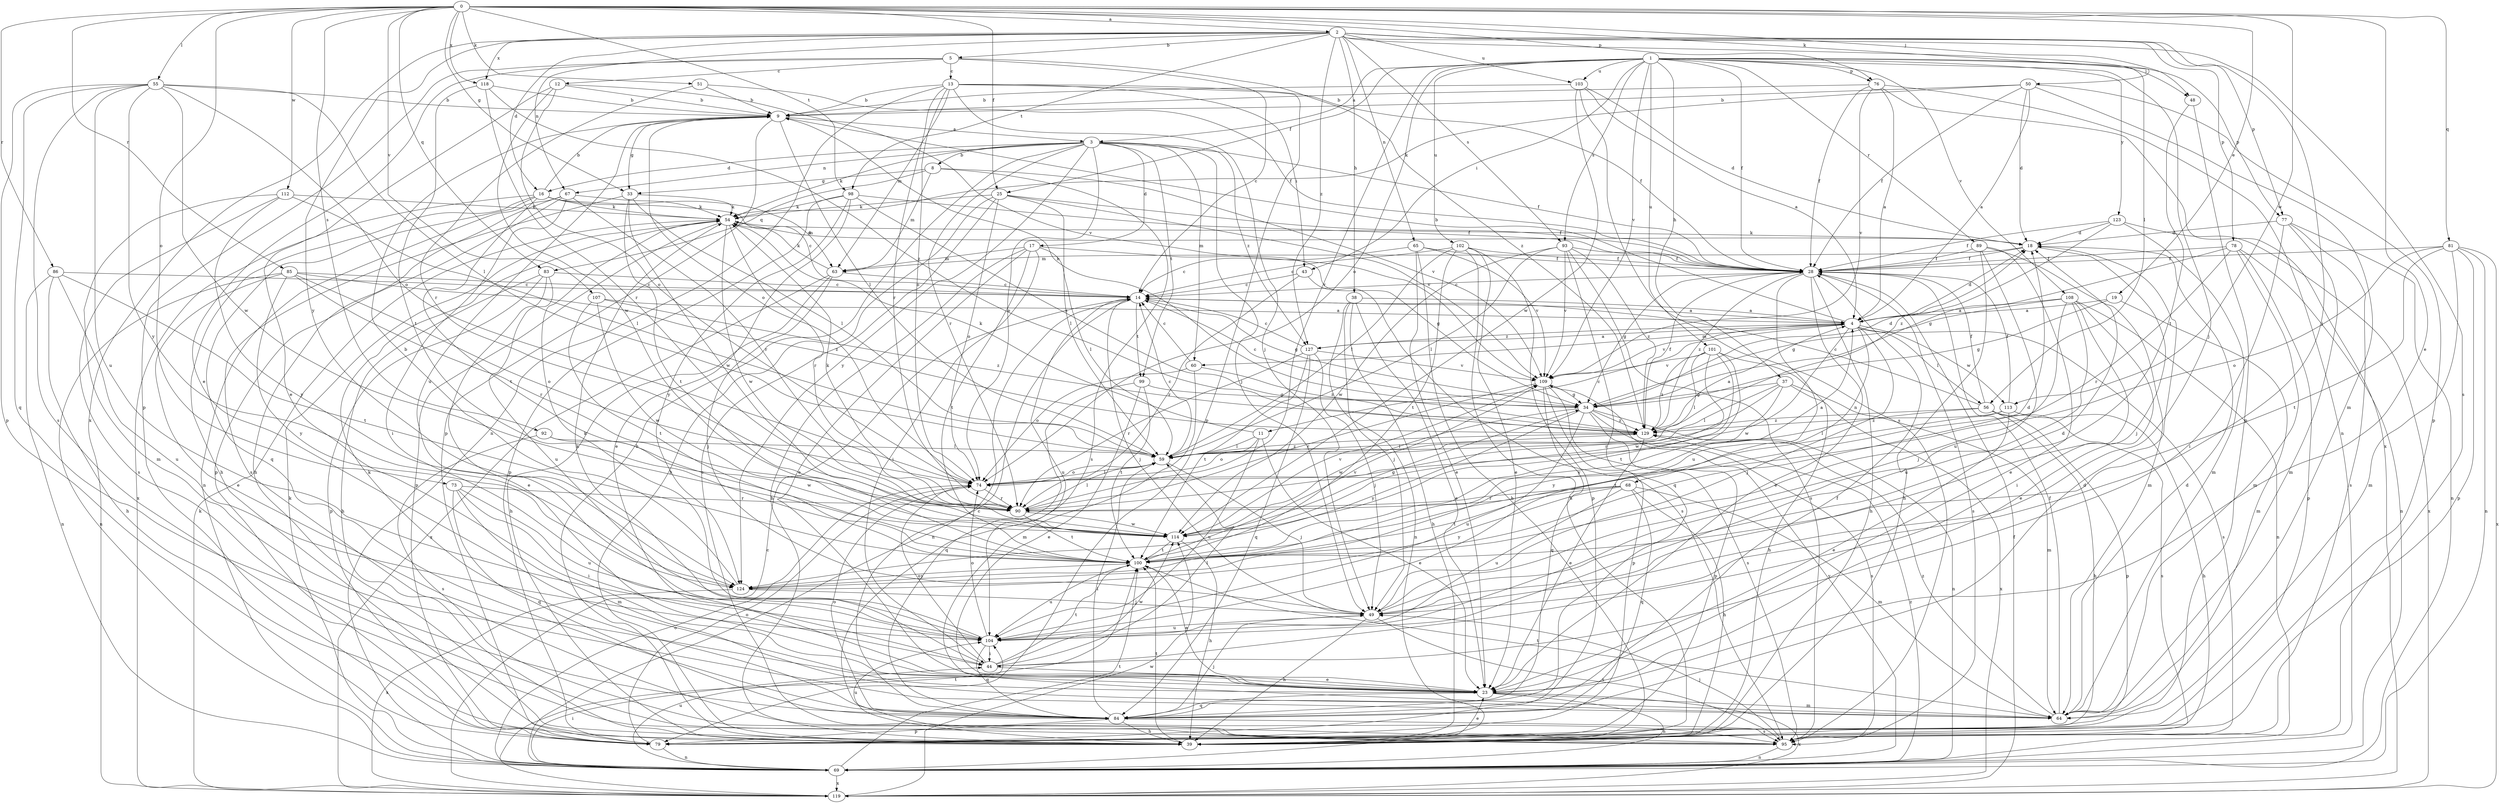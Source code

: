 strict digraph  {
0;
1;
2;
3;
4;
5;
8;
9;
11;
12;
13;
14;
16;
17;
18;
19;
23;
25;
28;
33;
34;
37;
38;
39;
43;
44;
48;
49;
50;
51;
54;
55;
56;
59;
60;
63;
64;
65;
67;
68;
69;
73;
74;
76;
77;
78;
79;
81;
83;
84;
85;
86;
89;
90;
92;
93;
95;
98;
99;
100;
101;
102;
103;
104;
107;
108;
109;
112;
113;
114;
118;
119;
123;
124;
127;
129;
0 -> 2  [label=a];
0 -> 19  [label=e];
0 -> 23  [label=e];
0 -> 25  [label=f];
0 -> 33  [label=g];
0 -> 48  [label=j];
0 -> 50  [label=k];
0 -> 51  [label=k];
0 -> 55  [label=l];
0 -> 73  [label=o];
0 -> 76  [label=p];
0 -> 81  [label=q];
0 -> 83  [label=q];
0 -> 85  [label=r];
0 -> 86  [label=r];
0 -> 92  [label=s];
0 -> 98  [label=t];
0 -> 107  [label=v];
0 -> 112  [label=w];
0 -> 113  [label=w];
0 -> 118  [label=x];
1 -> 3  [label=a];
1 -> 25  [label=f];
1 -> 28  [label=f];
1 -> 37  [label=h];
1 -> 43  [label=i];
1 -> 48  [label=j];
1 -> 49  [label=j];
1 -> 74  [label=o];
1 -> 76  [label=p];
1 -> 77  [label=p];
1 -> 89  [label=r];
1 -> 90  [label=r];
1 -> 93  [label=s];
1 -> 101  [label=u];
1 -> 102  [label=u];
1 -> 103  [label=u];
1 -> 108  [label=v];
1 -> 109  [label=v];
1 -> 123  [label=y];
2 -> 5  [label=b];
2 -> 16  [label=d];
2 -> 38  [label=h];
2 -> 49  [label=j];
2 -> 56  [label=l];
2 -> 65  [label=n];
2 -> 67  [label=n];
2 -> 77  [label=p];
2 -> 78  [label=p];
2 -> 93  [label=s];
2 -> 95  [label=s];
2 -> 98  [label=t];
2 -> 103  [label=u];
2 -> 118  [label=x];
2 -> 119  [label=x];
2 -> 124  [label=y];
2 -> 127  [label=z];
3 -> 8  [label=b];
3 -> 16  [label=d];
3 -> 17  [label=d];
3 -> 28  [label=f];
3 -> 39  [label=h];
3 -> 49  [label=j];
3 -> 54  [label=k];
3 -> 60  [label=m];
3 -> 67  [label=n];
3 -> 74  [label=o];
3 -> 90  [label=r];
3 -> 99  [label=t];
3 -> 124  [label=y];
3 -> 127  [label=z];
4 -> 9  [label=b];
4 -> 11  [label=c];
4 -> 18  [label=d];
4 -> 49  [label=j];
4 -> 56  [label=l];
4 -> 60  [label=m];
4 -> 68  [label=n];
4 -> 95  [label=s];
4 -> 109  [label=v];
4 -> 113  [label=w];
4 -> 114  [label=w];
4 -> 127  [label=z];
5 -> 12  [label=c];
5 -> 13  [label=c];
5 -> 14  [label=c];
5 -> 23  [label=e];
5 -> 79  [label=p];
5 -> 129  [label=z];
8 -> 33  [label=g];
8 -> 63  [label=m];
8 -> 83  [label=q];
8 -> 95  [label=s];
8 -> 109  [label=v];
9 -> 3  [label=a];
9 -> 33  [label=g];
9 -> 59  [label=l];
9 -> 74  [label=o];
9 -> 79  [label=p];
9 -> 104  [label=u];
11 -> 23  [label=e];
11 -> 54  [label=k];
11 -> 59  [label=l];
11 -> 74  [label=o];
11 -> 104  [label=u];
12 -> 9  [label=b];
12 -> 23  [label=e];
12 -> 74  [label=o];
12 -> 109  [label=v];
12 -> 114  [label=w];
13 -> 9  [label=b];
13 -> 28  [label=f];
13 -> 43  [label=i];
13 -> 49  [label=j];
13 -> 63  [label=m];
13 -> 69  [label=n];
13 -> 74  [label=o];
13 -> 79  [label=p];
13 -> 90  [label=r];
14 -> 4  [label=a];
14 -> 34  [label=g];
14 -> 49  [label=j];
14 -> 69  [label=n];
14 -> 99  [label=t];
14 -> 104  [label=u];
16 -> 9  [label=b];
16 -> 14  [label=c];
16 -> 39  [label=h];
16 -> 54  [label=k];
16 -> 63  [label=m];
16 -> 84  [label=q];
16 -> 100  [label=t];
16 -> 119  [label=x];
17 -> 23  [label=e];
17 -> 34  [label=g];
17 -> 39  [label=h];
17 -> 44  [label=i];
17 -> 59  [label=l];
17 -> 63  [label=m];
17 -> 100  [label=t];
18 -> 28  [label=f];
18 -> 49  [label=j];
18 -> 54  [label=k];
18 -> 63  [label=m];
19 -> 4  [label=a];
19 -> 34  [label=g];
19 -> 64  [label=m];
23 -> 64  [label=m];
23 -> 69  [label=n];
23 -> 84  [label=q];
23 -> 119  [label=x];
25 -> 28  [label=f];
25 -> 39  [label=h];
25 -> 54  [label=k];
25 -> 59  [label=l];
25 -> 74  [label=o];
25 -> 95  [label=s];
25 -> 109  [label=v];
28 -> 14  [label=c];
28 -> 23  [label=e];
28 -> 34  [label=g];
28 -> 39  [label=h];
28 -> 95  [label=s];
28 -> 104  [label=u];
28 -> 129  [label=z];
33 -> 54  [label=k];
33 -> 59  [label=l];
33 -> 95  [label=s];
33 -> 100  [label=t];
33 -> 114  [label=w];
34 -> 9  [label=b];
34 -> 14  [label=c];
34 -> 18  [label=d];
34 -> 69  [label=n];
34 -> 79  [label=p];
34 -> 95  [label=s];
34 -> 104  [label=u];
34 -> 114  [label=w];
34 -> 124  [label=y];
34 -> 129  [label=z];
37 -> 34  [label=g];
37 -> 59  [label=l];
37 -> 64  [label=m];
37 -> 90  [label=r];
37 -> 119  [label=x];
37 -> 124  [label=y];
38 -> 4  [label=a];
38 -> 23  [label=e];
38 -> 39  [label=h];
38 -> 49  [label=j];
38 -> 69  [label=n];
39 -> 23  [label=e];
39 -> 100  [label=t];
39 -> 104  [label=u];
43 -> 14  [label=c];
43 -> 90  [label=r];
43 -> 95  [label=s];
44 -> 23  [label=e];
44 -> 54  [label=k];
44 -> 59  [label=l];
44 -> 74  [label=o];
44 -> 100  [label=t];
44 -> 114  [label=w];
48 -> 79  [label=p];
48 -> 100  [label=t];
49 -> 18  [label=d];
49 -> 39  [label=h];
49 -> 95  [label=s];
49 -> 104  [label=u];
50 -> 4  [label=a];
50 -> 9  [label=b];
50 -> 18  [label=d];
50 -> 28  [label=f];
50 -> 54  [label=k];
50 -> 64  [label=m];
50 -> 79  [label=p];
51 -> 9  [label=b];
51 -> 28  [label=f];
51 -> 90  [label=r];
54 -> 18  [label=d];
54 -> 79  [label=p];
54 -> 90  [label=r];
54 -> 114  [label=w];
55 -> 9  [label=b];
55 -> 59  [label=l];
55 -> 74  [label=o];
55 -> 79  [label=p];
55 -> 84  [label=q];
55 -> 95  [label=s];
55 -> 104  [label=u];
55 -> 114  [label=w];
55 -> 124  [label=y];
56 -> 14  [label=c];
56 -> 28  [label=f];
56 -> 39  [label=h];
56 -> 59  [label=l];
56 -> 79  [label=p];
56 -> 95  [label=s];
56 -> 129  [label=z];
59 -> 14  [label=c];
59 -> 49  [label=j];
59 -> 74  [label=o];
59 -> 129  [label=z];
60 -> 14  [label=c];
60 -> 64  [label=m];
60 -> 74  [label=o];
60 -> 129  [label=z];
63 -> 14  [label=c];
63 -> 39  [label=h];
63 -> 49  [label=j];
63 -> 54  [label=k];
63 -> 119  [label=x];
64 -> 18  [label=d];
64 -> 28  [label=f];
64 -> 100  [label=t];
64 -> 129  [label=z];
65 -> 14  [label=c];
65 -> 23  [label=e];
65 -> 28  [label=f];
65 -> 39  [label=h];
65 -> 109  [label=v];
67 -> 39  [label=h];
67 -> 44  [label=i];
67 -> 54  [label=k];
67 -> 69  [label=n];
67 -> 79  [label=p];
67 -> 90  [label=r];
68 -> 39  [label=h];
68 -> 64  [label=m];
68 -> 84  [label=q];
68 -> 90  [label=r];
68 -> 100  [label=t];
68 -> 104  [label=u];
68 -> 124  [label=y];
69 -> 44  [label=i];
69 -> 54  [label=k];
69 -> 74  [label=o];
69 -> 100  [label=t];
69 -> 104  [label=u];
69 -> 109  [label=v];
69 -> 119  [label=x];
69 -> 129  [label=z];
73 -> 44  [label=i];
73 -> 64  [label=m];
73 -> 84  [label=q];
73 -> 90  [label=r];
73 -> 104  [label=u];
74 -> 4  [label=a];
74 -> 59  [label=l];
74 -> 90  [label=r];
76 -> 4  [label=a];
76 -> 9  [label=b];
76 -> 28  [label=f];
76 -> 69  [label=n];
76 -> 109  [label=v];
76 -> 119  [label=x];
77 -> 18  [label=d];
77 -> 44  [label=i];
77 -> 64  [label=m];
77 -> 69  [label=n];
77 -> 95  [label=s];
78 -> 28  [label=f];
78 -> 34  [label=g];
78 -> 64  [label=m];
78 -> 69  [label=n];
78 -> 79  [label=p];
78 -> 90  [label=r];
79 -> 69  [label=n];
79 -> 74  [label=o];
81 -> 28  [label=f];
81 -> 64  [label=m];
81 -> 69  [label=n];
81 -> 74  [label=o];
81 -> 79  [label=p];
81 -> 100  [label=t];
81 -> 119  [label=x];
83 -> 14  [label=c];
83 -> 23  [label=e];
83 -> 39  [label=h];
83 -> 79  [label=p];
83 -> 104  [label=u];
84 -> 14  [label=c];
84 -> 18  [label=d];
84 -> 28  [label=f];
84 -> 39  [label=h];
84 -> 49  [label=j];
84 -> 54  [label=k];
84 -> 59  [label=l];
84 -> 74  [label=o];
84 -> 79  [label=p];
84 -> 95  [label=s];
85 -> 14  [label=c];
85 -> 23  [label=e];
85 -> 69  [label=n];
85 -> 74  [label=o];
85 -> 90  [label=r];
85 -> 124  [label=y];
85 -> 129  [label=z];
86 -> 14  [label=c];
86 -> 39  [label=h];
86 -> 69  [label=n];
86 -> 100  [label=t];
86 -> 104  [label=u];
89 -> 23  [label=e];
89 -> 28  [label=f];
89 -> 39  [label=h];
89 -> 64  [label=m];
89 -> 104  [label=u];
90 -> 54  [label=k];
90 -> 59  [label=l];
90 -> 100  [label=t];
90 -> 114  [label=w];
92 -> 59  [label=l];
92 -> 95  [label=s];
92 -> 114  [label=w];
93 -> 28  [label=f];
93 -> 59  [label=l];
93 -> 84  [label=q];
93 -> 95  [label=s];
93 -> 109  [label=v];
93 -> 114  [label=w];
93 -> 129  [label=z];
95 -> 49  [label=j];
95 -> 69  [label=n];
98 -> 23  [label=e];
98 -> 28  [label=f];
98 -> 54  [label=k];
98 -> 79  [label=p];
98 -> 124  [label=y];
98 -> 129  [label=z];
99 -> 23  [label=e];
99 -> 34  [label=g];
99 -> 84  [label=q];
99 -> 100  [label=t];
100 -> 18  [label=d];
100 -> 23  [label=e];
100 -> 104  [label=u];
100 -> 109  [label=v];
100 -> 124  [label=y];
101 -> 39  [label=h];
101 -> 59  [label=l];
101 -> 100  [label=t];
101 -> 109  [label=v];
101 -> 114  [label=w];
101 -> 124  [label=y];
101 -> 129  [label=z];
102 -> 14  [label=c];
102 -> 23  [label=e];
102 -> 28  [label=f];
102 -> 39  [label=h];
102 -> 59  [label=l];
102 -> 79  [label=p];
102 -> 100  [label=t];
103 -> 4  [label=a];
103 -> 9  [label=b];
103 -> 18  [label=d];
103 -> 95  [label=s];
103 -> 114  [label=w];
104 -> 44  [label=i];
104 -> 54  [label=k];
104 -> 74  [label=o];
104 -> 84  [label=q];
107 -> 4  [label=a];
107 -> 100  [label=t];
107 -> 114  [label=w];
107 -> 129  [label=z];
108 -> 4  [label=a];
108 -> 23  [label=e];
108 -> 34  [label=g];
108 -> 44  [label=i];
108 -> 49  [label=j];
108 -> 69  [label=n];
108 -> 104  [label=u];
109 -> 34  [label=g];
109 -> 79  [label=p];
109 -> 84  [label=q];
109 -> 90  [label=r];
109 -> 95  [label=s];
112 -> 54  [label=k];
112 -> 59  [label=l];
112 -> 64  [label=m];
112 -> 95  [label=s];
112 -> 124  [label=y];
113 -> 23  [label=e];
113 -> 28  [label=f];
113 -> 39  [label=h];
113 -> 100  [label=t];
113 -> 129  [label=z];
114 -> 34  [label=g];
114 -> 39  [label=h];
114 -> 100  [label=t];
114 -> 109  [label=v];
118 -> 9  [label=b];
118 -> 90  [label=r];
118 -> 100  [label=t];
118 -> 129  [label=z];
119 -> 14  [label=c];
119 -> 28  [label=f];
119 -> 54  [label=k];
119 -> 100  [label=t];
119 -> 114  [label=w];
123 -> 18  [label=d];
123 -> 28  [label=f];
123 -> 64  [label=m];
123 -> 119  [label=x];
123 -> 129  [label=z];
124 -> 9  [label=b];
124 -> 49  [label=j];
124 -> 119  [label=x];
127 -> 4  [label=a];
127 -> 14  [label=c];
127 -> 49  [label=j];
127 -> 84  [label=q];
127 -> 90  [label=r];
127 -> 100  [label=t];
127 -> 109  [label=v];
129 -> 4  [label=a];
129 -> 23  [label=e];
129 -> 28  [label=f];
129 -> 59  [label=l];
}
